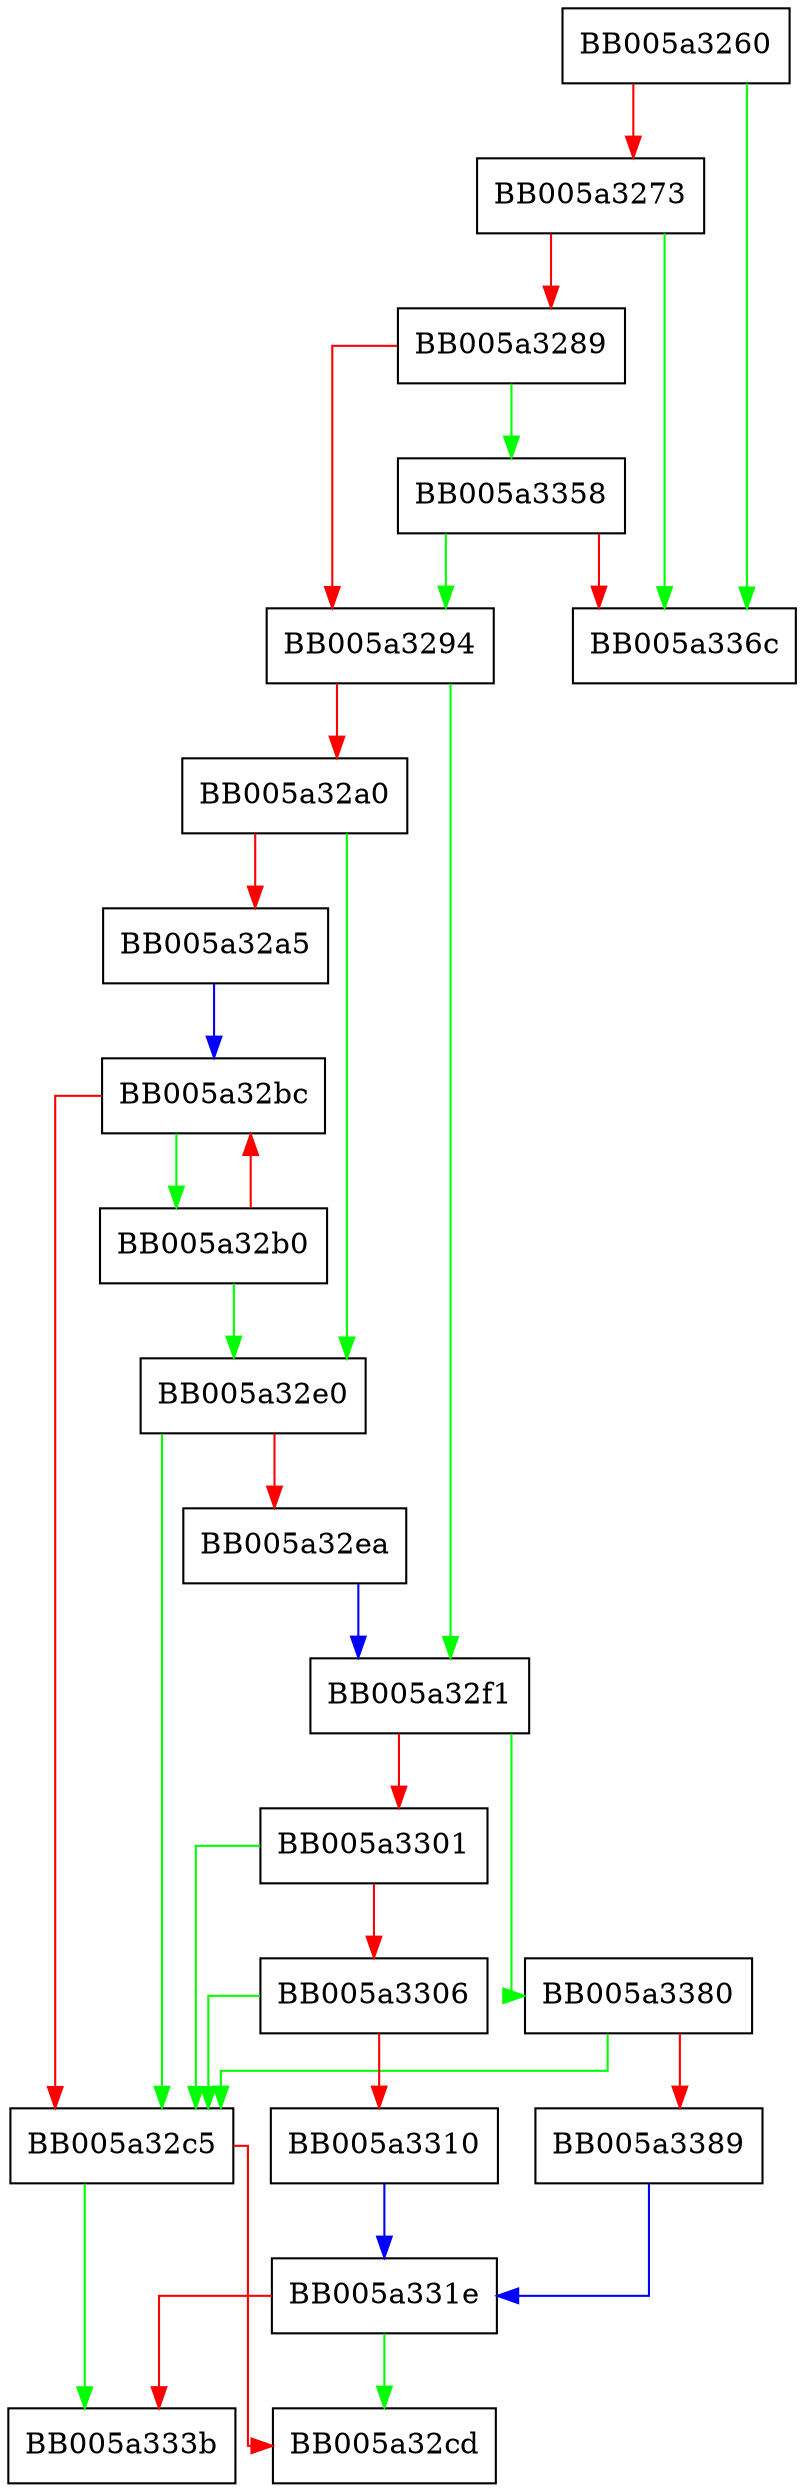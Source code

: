 digraph engine_add_dynamic_id {
  node [shape="box"];
  graph [splines=ortho];
  BB005a3260 -> BB005a336c [color="green"];
  BB005a3260 -> BB005a3273 [color="red"];
  BB005a3273 -> BB005a336c [color="green"];
  BB005a3273 -> BB005a3289 [color="red"];
  BB005a3289 -> BB005a3358 [color="green"];
  BB005a3289 -> BB005a3294 [color="red"];
  BB005a3294 -> BB005a32f1 [color="green"];
  BB005a3294 -> BB005a32a0 [color="red"];
  BB005a32a0 -> BB005a32e0 [color="green"];
  BB005a32a0 -> BB005a32a5 [color="red"];
  BB005a32a5 -> BB005a32bc [color="blue"];
  BB005a32b0 -> BB005a32e0 [color="green"];
  BB005a32b0 -> BB005a32bc [color="red"];
  BB005a32bc -> BB005a32b0 [color="green"];
  BB005a32bc -> BB005a32c5 [color="red"];
  BB005a32c5 -> BB005a333b [color="green"];
  BB005a32c5 -> BB005a32cd [color="red"];
  BB005a32e0 -> BB005a32c5 [color="green"];
  BB005a32e0 -> BB005a32ea [color="red"];
  BB005a32ea -> BB005a32f1 [color="blue"];
  BB005a32f1 -> BB005a3380 [color="green"];
  BB005a32f1 -> BB005a3301 [color="red"];
  BB005a3301 -> BB005a32c5 [color="green"];
  BB005a3301 -> BB005a3306 [color="red"];
  BB005a3306 -> BB005a32c5 [color="green"];
  BB005a3306 -> BB005a3310 [color="red"];
  BB005a3310 -> BB005a331e [color="blue"];
  BB005a331e -> BB005a32cd [color="green"];
  BB005a331e -> BB005a333b [color="red"];
  BB005a3358 -> BB005a3294 [color="green"];
  BB005a3358 -> BB005a336c [color="red"];
  BB005a3380 -> BB005a32c5 [color="green"];
  BB005a3380 -> BB005a3389 [color="red"];
  BB005a3389 -> BB005a331e [color="blue"];
}